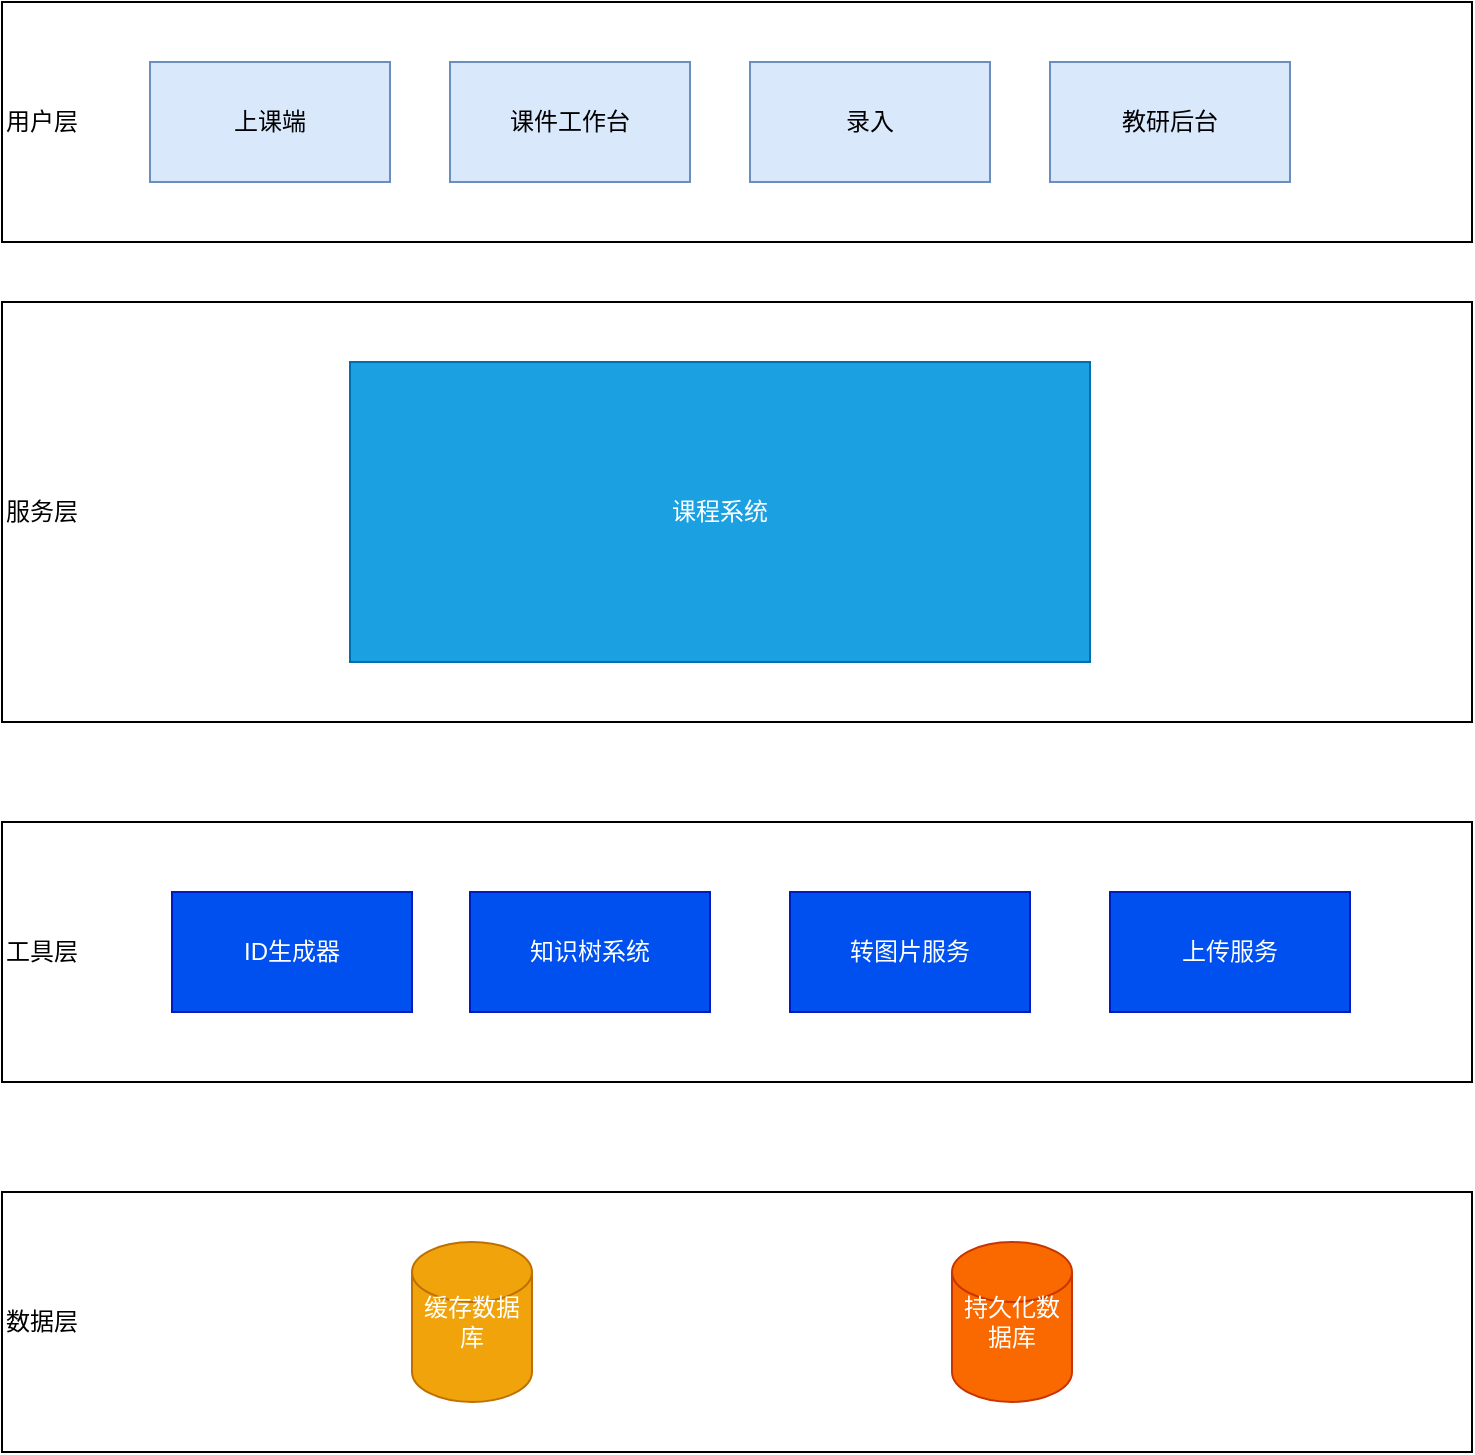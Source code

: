<mxfile version="13.5.4" type="github">
  <diagram id="GH6C5BghRefYOYzadMco" name="Page-1">
    <mxGraphModel dx="2386" dy="1205" grid="1" gridSize="10" guides="1" tooltips="1" connect="1" arrows="1" fold="1" page="1" pageScale="1" pageWidth="827" pageHeight="1169" math="0" shadow="0">
      <root>
        <mxCell id="0" />
        <mxCell id="1" parent="0" />
        <mxCell id="MQO7ZFWY-scHGupChJRH-1" value="用户层" style="rounded=0;whiteSpace=wrap;html=1;align=left;" vertex="1" parent="1">
          <mxGeometry x="46" y="140" width="735" height="120" as="geometry" />
        </mxCell>
        <mxCell id="MQO7ZFWY-scHGupChJRH-3" value="上课端" style="rounded=0;whiteSpace=wrap;html=1;fillColor=#dae8fc;strokeColor=#6c8ebf;" vertex="1" parent="1">
          <mxGeometry x="120" y="170" width="120" height="60" as="geometry" />
        </mxCell>
        <mxCell id="MQO7ZFWY-scHGupChJRH-4" value="服务层" style="rounded=0;whiteSpace=wrap;html=1;align=left;" vertex="1" parent="1">
          <mxGeometry x="46" y="290" width="735" height="210" as="geometry" />
        </mxCell>
        <mxCell id="MQO7ZFWY-scHGupChJRH-7" value="课程系统" style="rounded=0;whiteSpace=wrap;html=1;fillColor=#1ba1e2;strokeColor=#006EAF;fontColor=#ffffff;" vertex="1" parent="1">
          <mxGeometry x="220" y="320" width="370" height="150" as="geometry" />
        </mxCell>
        <mxCell id="MQO7ZFWY-scHGupChJRH-10" value="数据层" style="rounded=0;whiteSpace=wrap;html=1;align=left;" vertex="1" parent="1">
          <mxGeometry x="46" y="735" width="735" height="130" as="geometry" />
        </mxCell>
        <mxCell id="MQO7ZFWY-scHGupChJRH-11" value="缓存数据库" style="shape=cylinder2;whiteSpace=wrap;html=1;boundedLbl=1;backgroundOutline=1;size=15;fillColor=#f0a30a;strokeColor=#BD7000;fontColor=#ffffff;" vertex="1" parent="1">
          <mxGeometry x="251" y="760" width="60" height="80" as="geometry" />
        </mxCell>
        <mxCell id="MQO7ZFWY-scHGupChJRH-12" value="持久化数据库" style="shape=cylinder2;whiteSpace=wrap;html=1;boundedLbl=1;backgroundOutline=1;size=15;fillColor=#fa6800;strokeColor=#C73500;fontColor=#ffffff;" vertex="1" parent="1">
          <mxGeometry x="521" y="760" width="60" height="80" as="geometry" />
        </mxCell>
        <mxCell id="MQO7ZFWY-scHGupChJRH-13" value="课件工作台" style="rounded=0;whiteSpace=wrap;html=1;fillColor=#dae8fc;strokeColor=#6c8ebf;" vertex="1" parent="1">
          <mxGeometry x="270" y="170" width="120" height="60" as="geometry" />
        </mxCell>
        <mxCell id="MQO7ZFWY-scHGupChJRH-14" value="工具层" style="rounded=0;whiteSpace=wrap;html=1;align=left;" vertex="1" parent="1">
          <mxGeometry x="46" y="550" width="735" height="130" as="geometry" />
        </mxCell>
        <mxCell id="MQO7ZFWY-scHGupChJRH-15" value="ID生成器" style="rounded=0;whiteSpace=wrap;html=1;fillColor=#0050ef;strokeColor=#001DBC;fontColor=#ffffff;" vertex="1" parent="1">
          <mxGeometry x="131" y="585" width="120" height="60" as="geometry" />
        </mxCell>
        <mxCell id="MQO7ZFWY-scHGupChJRH-16" value="知识树系统" style="rounded=0;whiteSpace=wrap;html=1;fillColor=#0050ef;strokeColor=#001DBC;fontColor=#ffffff;" vertex="1" parent="1">
          <mxGeometry x="280" y="585" width="120" height="60" as="geometry" />
        </mxCell>
        <mxCell id="MQO7ZFWY-scHGupChJRH-17" value="转图片服务" style="rounded=0;whiteSpace=wrap;html=1;fillColor=#0050ef;strokeColor=#001DBC;fontColor=#ffffff;" vertex="1" parent="1">
          <mxGeometry x="440" y="585" width="120" height="60" as="geometry" />
        </mxCell>
        <mxCell id="MQO7ZFWY-scHGupChJRH-19" value="录入" style="rounded=0;whiteSpace=wrap;html=1;fillColor=#dae8fc;strokeColor=#6c8ebf;" vertex="1" parent="1">
          <mxGeometry x="420" y="170" width="120" height="60" as="geometry" />
        </mxCell>
        <mxCell id="MQO7ZFWY-scHGupChJRH-20" value="教研后台" style="rounded=0;whiteSpace=wrap;html=1;fillColor=#dae8fc;strokeColor=#6c8ebf;" vertex="1" parent="1">
          <mxGeometry x="570" y="170" width="120" height="60" as="geometry" />
        </mxCell>
        <mxCell id="MQO7ZFWY-scHGupChJRH-23" value="上传服务" style="rounded=0;whiteSpace=wrap;html=1;fillColor=#0050ef;strokeColor=#001DBC;fontColor=#ffffff;" vertex="1" parent="1">
          <mxGeometry x="600" y="585" width="120" height="60" as="geometry" />
        </mxCell>
      </root>
    </mxGraphModel>
  </diagram>
</mxfile>
